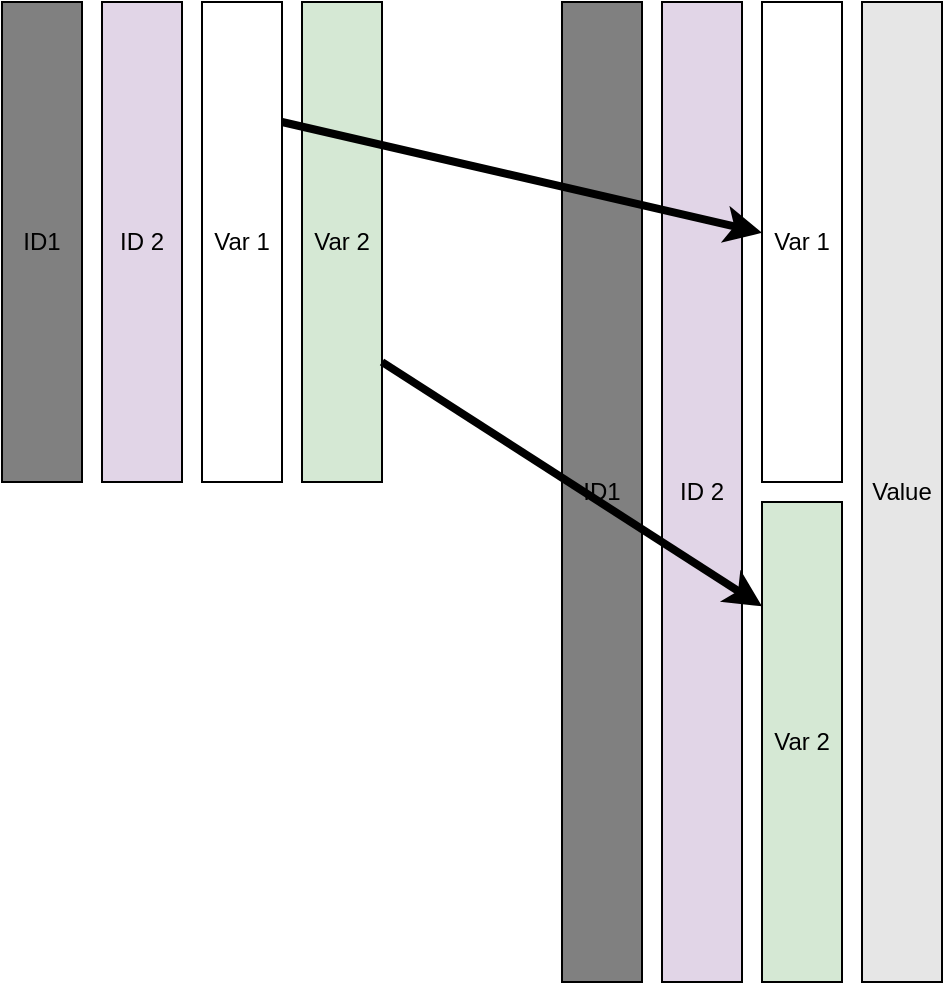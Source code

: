<mxfile version="14.1.8" type="device"><diagram id="_otV9Q0teWW32TYtsup5" name="Page-1"><mxGraphModel dx="2031" dy="1174" grid="1" gridSize="10" guides="1" tooltips="1" connect="1" arrows="1" fold="1" page="1" pageScale="1" pageWidth="1200" pageHeight="1600" math="0" shadow="0"><root><mxCell id="0"/><mxCell id="1" parent="0"/><mxCell id="zb6ZQFajhvf-4pDisp7A-1" value="ID1" style="rounded=0;whiteSpace=wrap;html=1;fillColor=#808080;" vertex="1" parent="1"><mxGeometry x="40" y="40" width="40" height="240" as="geometry"/></mxCell><mxCell id="zb6ZQFajhvf-4pDisp7A-2" value="ID 2" style="rounded=0;whiteSpace=wrap;html=1;fillColor=#E1D5E7;" vertex="1" parent="1"><mxGeometry x="90" y="40" width="40" height="240" as="geometry"/></mxCell><mxCell id="zb6ZQFajhvf-4pDisp7A-3" value="Var 1" style="rounded=0;whiteSpace=wrap;html=1;" vertex="1" parent="1"><mxGeometry x="140" y="40" width="40" height="240" as="geometry"/></mxCell><mxCell id="zb6ZQFajhvf-4pDisp7A-4" value="Var 2" style="rounded=0;whiteSpace=wrap;html=1;fillColor=#D5E8D4;" vertex="1" parent="1"><mxGeometry x="190" y="40" width="40" height="240" as="geometry"/></mxCell><mxCell id="zb6ZQFajhvf-4pDisp7A-5" value="ID1" style="rounded=0;whiteSpace=wrap;html=1;fillColor=#808080;" vertex="1" parent="1"><mxGeometry x="320" y="40" width="40" height="490" as="geometry"/></mxCell><mxCell id="zb6ZQFajhvf-4pDisp7A-6" value="ID 2" style="rounded=0;whiteSpace=wrap;html=1;fillColor=#E1D5E7;" vertex="1" parent="1"><mxGeometry x="370" y="40" width="40" height="490" as="geometry"/></mxCell><mxCell id="zb6ZQFajhvf-4pDisp7A-7" value="Var 1" style="rounded=0;whiteSpace=wrap;html=1;" vertex="1" parent="1"><mxGeometry x="420" y="40" width="40" height="240" as="geometry"/></mxCell><mxCell id="zb6ZQFajhvf-4pDisp7A-9" value="Value" style="rounded=0;whiteSpace=wrap;html=1;fillColor=#E6E6E6;" vertex="1" parent="1"><mxGeometry x="470" y="40" width="40" height="490" as="geometry"/></mxCell><mxCell id="zb6ZQFajhvf-4pDisp7A-10" style="rounded=0;orthogonalLoop=1;jettySize=auto;html=1;exitX=1;exitY=0.25;exitDx=0;exitDy=0;strokeWidth=4;" edge="1" parent="1" source="zb6ZQFajhvf-4pDisp7A-3" target="zb6ZQFajhvf-4pDisp7A-7"><mxGeometry relative="1" as="geometry"/></mxCell><mxCell id="zb6ZQFajhvf-4pDisp7A-11" style="edgeStyle=none;rounded=0;orthogonalLoop=1;jettySize=auto;html=1;exitX=1;exitY=0.75;exitDx=0;exitDy=0;strokeWidth=4;" edge="1" parent="1" source="zb6ZQFajhvf-4pDisp7A-4"><mxGeometry relative="1" as="geometry"><mxPoint x="420" y="342.143" as="targetPoint"/></mxGeometry></mxCell><mxCell id="zb6ZQFajhvf-4pDisp7A-12" value="Var 2" style="rounded=0;whiteSpace=wrap;html=1;fillColor=#D5E8D4;" vertex="1" parent="1"><mxGeometry x="420" y="290" width="40" height="240" as="geometry"/></mxCell></root></mxGraphModel></diagram></mxfile>